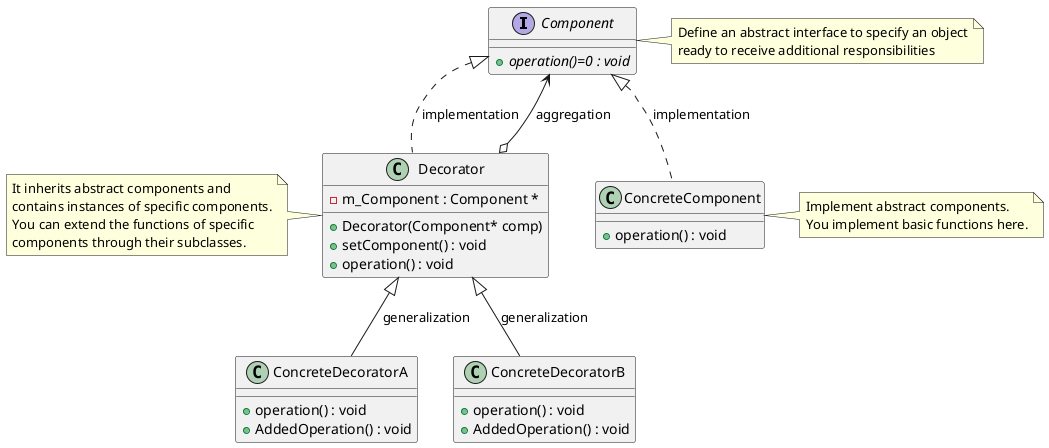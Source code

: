 @startuml DecoratorPattern

skinparam BackgroundColor transparent

interface Component {
    + {abstract} operation()=0 : void
}

note right of Component
    Define an abstract interface to specify an object
    ready to receive additional responsibilities
end note

class ConcreteComponent {
    + operation() : void
}

note right of ConcreteComponent
    Implement abstract components.
    You implement basic functions here.
end note

ConcreteComponent .up.|> Component : implementation

class Decorator {
    - m_Component : Component *
    + Decorator(Component* comp)
    + setComponent() : void
    + operation() : void
}

note left of Decorator
    It inherits abstract components and
    contains instances of specific components.
    You can extend the functions of specific
    components through their subclasses.
end note

Decorator .up.|> Component : implementation
Decorator o-up-> Component : aggregation

class ConcreteDecoratorA {
    + operation() : void
    + AddedOperation() : void
}

class ConcreteDecoratorB {
    + operation() : void
    + AddedOperation() : void
}

ConcreteDecoratorA -up-|> Decorator : generalization
ConcreteDecoratorB -up-|> Decorator : generalization

@enduml